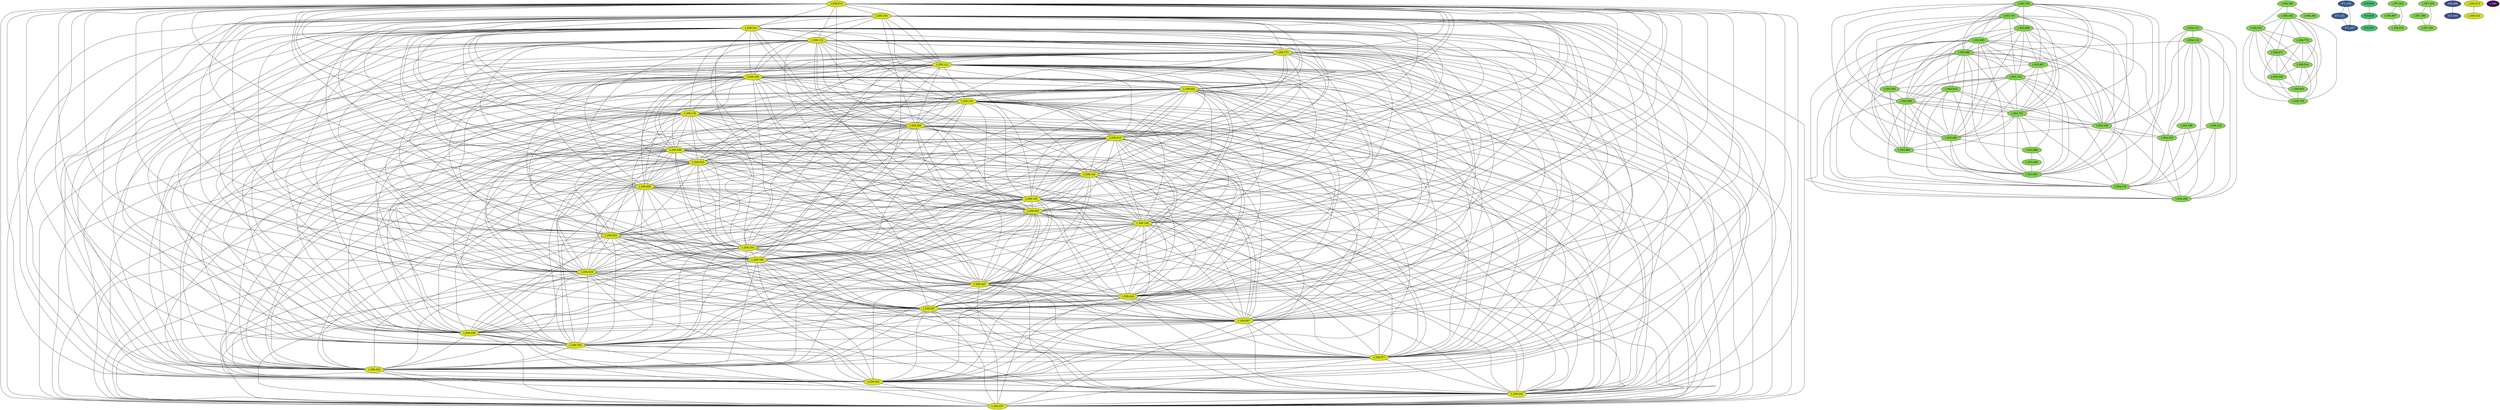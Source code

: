 graph edge_6104 {
	overlap="prism50";
	outputorder="edgesfirst";
	node [style="filled"];
	"1,209,610" [fillcolor="#d8e219", fontcolor="#000000"];
	"1,209,104" [fillcolor="#d8e219", fontcolor="#000000"];
	"1,209,241" [fillcolor="#d8e219", fontcolor="#000000"];
	"1,209,115" [fillcolor="#d8e219", fontcolor="#000000"];
	"1,209,757" [fillcolor="#d8e219", fontcolor="#000000"];
	"1,209,121" [fillcolor="#d8e219", fontcolor="#000000"];
	"1,209,126" [fillcolor="#d8e219", fontcolor="#000000"];
	"1,209,001" [fillcolor="#d8e219", fontcolor="#000000"];
	"1,209,133" [fillcolor="#d8e219", fontcolor="#000000"];
	"1,209,136" [fillcolor="#d8e219", fontcolor="#000000"];
	"1,209,265" [fillcolor="#d8e219", fontcolor="#000000"];
	"1,209,010" [fillcolor="#d8e219", fontcolor="#000000"];
	"1,209,266" [fillcolor="#d8e219", fontcolor="#000000"];
	"1,209,523" [fillcolor="#d8e219", fontcolor="#000000"];
	"1,209,142" [fillcolor="#d8e219", fontcolor="#000000"];
	"1,209,400" [fillcolor="#d8e219", fontcolor="#000000"];
	"1,209,145" [fillcolor="#d8e219", fontcolor="#000000"];
	"1,209,403" [fillcolor="#d8e219", fontcolor="#000000"];
	"1,209,148" [fillcolor="#d8e219", fontcolor="#000000"];
	"1,209,022" [fillcolor="#d8e219", fontcolor="#000000"];
	"1,209,154" [fillcolor="#d8e219", fontcolor="#000000"];
	"1,209,796" [fillcolor="#d8e219", fontcolor="#000000"];
	"1,209,418" [fillcolor="#d8e219", fontcolor="#000000"];
	"1,209,421" [fillcolor="#d8e219", fontcolor="#000000"];
	"1,209,424" [fillcolor="#d8e219", fontcolor="#000000"];
	"1,209,297" [fillcolor="#d8e219", fontcolor="#000000"];
	"1,209,697" [fillcolor="#d8e219", fontcolor="#000000"];
	"1,209,058" [fillcolor="#d8e219", fontcolor="#000000"];
	"1,209,700" [fillcolor="#d8e219", fontcolor="#000000"];
	"1,209,577" [fillcolor="#d8e219", fontcolor="#000000"];
	"1,209,322" [fillcolor="#d8e219", fontcolor="#000000"];
	"1,209,325" [fillcolor="#d8e219", fontcolor="#000000"];
	"1,209,205" [fillcolor="#d8e219", fontcolor="#000000"];
	"1,209,337" [fillcolor="#d8e219", fontcolor="#000000"];
	"1,209,610" -- "1,209,001";
	"1,209,610" -- "1,209,010";
	"1,209,610" -- "1,209,022";
	"1,209,610" -- "1,209,058";
	"1,209,610" -- "1,209,104";
	"1,209,610" -- "1,209,115";
	"1,209,610" -- "1,209,121";
	"1,209,610" -- "1,209,126";
	"1,209,610" -- "1,209,133";
	"1,209,610" -- "1,209,136";
	"1,209,610" -- "1,209,142";
	"1,209,610" -- "1,209,145";
	"1,209,610" -- "1,209,148";
	"1,209,610" -- "1,209,154";
	"1,209,610" -- "1,209,205";
	"1,209,610" -- "1,209,241";
	"1,209,610" -- "1,209,265";
	"1,209,610" -- "1,209,266";
	"1,209,610" -- "1,209,297";
	"1,209,610" -- "1,209,322";
	"1,209,610" -- "1,209,325";
	"1,209,610" -- "1,209,337";
	"1,209,610" -- "1,209,400";
	"1,209,610" -- "1,209,403";
	"1,209,610" -- "1,209,418";
	"1,209,610" -- "1,209,421";
	"1,209,610" -- "1,209,424";
	"1,209,610" -- "1,209,523";
	"1,209,610" -- "1,209,577";
	"1,209,610" -- "1,209,697";
	"1,209,610" -- "1,209,700";
	"1,209,610" -- "1,209,757";
	"1,209,610" -- "1,209,796";
	"1,209,104" -- "1,209,001";
	"1,209,104" -- "1,209,010";
	"1,209,104" -- "1,209,022";
	"1,209,104" -- "1,209,058";
	"1,209,104" -- "1,209,115";
	"1,209,104" -- "1,209,121";
	"1,209,104" -- "1,209,126";
	"1,209,104" -- "1,209,133";
	"1,209,104" -- "1,209,136";
	"1,209,104" -- "1,209,142";
	"1,209,104" -- "1,209,145";
	"1,209,104" -- "1,209,148";
	"1,209,104" -- "1,209,154";
	"1,209,104" -- "1,209,205";
	"1,209,104" -- "1,209,241";
	"1,209,104" -- "1,209,265";
	"1,209,104" -- "1,209,266";
	"1,209,104" -- "1,209,297";
	"1,209,104" -- "1,209,322";
	"1,209,104" -- "1,209,325";
	"1,209,104" -- "1,209,337";
	"1,209,104" -- "1,209,400";
	"1,209,104" -- "1,209,403";
	"1,209,104" -- "1,209,418";
	"1,209,104" -- "1,209,421";
	"1,209,104" -- "1,209,424";
	"1,209,104" -- "1,209,523";
	"1,209,104" -- "1,209,577";
	"1,209,104" -- "1,209,697";
	"1,209,104" -- "1,209,700";
	"1,209,104" -- "1,209,757";
	"1,209,104" -- "1,209,796";
	"1,209,241" -- "1,209,001";
	"1,209,241" -- "1,209,010";
	"1,209,241" -- "1,209,022";
	"1,209,241" -- "1,209,058";
	"1,209,241" -- "1,209,115";
	"1,209,241" -- "1,209,121";
	"1,209,241" -- "1,209,126";
	"1,209,241" -- "1,209,133";
	"1,209,241" -- "1,209,136";
	"1,209,241" -- "1,209,142";
	"1,209,241" -- "1,209,145";
	"1,209,241" -- "1,209,148";
	"1,209,241" -- "1,209,154";
	"1,209,241" -- "1,209,205";
	"1,209,241" -- "1,209,265";
	"1,209,241" -- "1,209,266";
	"1,209,241" -- "1,209,297";
	"1,209,241" -- "1,209,322";
	"1,209,241" -- "1,209,325";
	"1,209,241" -- "1,209,337";
	"1,209,241" -- "1,209,400";
	"1,209,241" -- "1,209,403";
	"1,209,241" -- "1,209,418";
	"1,209,241" -- "1,209,421";
	"1,209,241" -- "1,209,424";
	"1,209,241" -- "1,209,523";
	"1,209,241" -- "1,209,577";
	"1,209,241" -- "1,209,697";
	"1,209,241" -- "1,209,700";
	"1,209,241" -- "1,209,757";
	"1,209,241" -- "1,209,796";
	"1,209,115" -- "1,209,001";
	"1,209,115" -- "1,209,010";
	"1,209,115" -- "1,209,022";
	"1,209,115" -- "1,209,058";
	"1,209,115" -- "1,209,121";
	"1,209,115" -- "1,209,126";
	"1,209,115" -- "1,209,133";
	"1,209,115" -- "1,209,136";
	"1,209,115" -- "1,209,142";
	"1,209,115" -- "1,209,145";
	"1,209,115" -- "1,209,148";
	"1,209,115" -- "1,209,154";
	"1,209,115" -- "1,209,205";
	"1,209,115" -- "1,209,265";
	"1,209,115" -- "1,209,266";
	"1,209,115" -- "1,209,297";
	"1,209,115" -- "1,209,322";
	"1,209,115" -- "1,209,325";
	"1,209,115" -- "1,209,337";
	"1,209,115" -- "1,209,400";
	"1,209,115" -- "1,209,403";
	"1,209,115" -- "1,209,418";
	"1,209,115" -- "1,209,421";
	"1,209,115" -- "1,209,424";
	"1,209,115" -- "1,209,523";
	"1,209,115" -- "1,209,577";
	"1,209,115" -- "1,209,697";
	"1,209,115" -- "1,209,700";
	"1,209,115" -- "1,209,757";
	"1,209,115" -- "1,209,796";
	"1,209,757" -- "1,209,001";
	"1,209,757" -- "1,209,010";
	"1,209,757" -- "1,209,022";
	"1,209,757" -- "1,209,058";
	"1,209,757" -- "1,209,121";
	"1,209,757" -- "1,209,126";
	"1,209,757" -- "1,209,133";
	"1,209,757" -- "1,209,136";
	"1,209,757" -- "1,209,142";
	"1,209,757" -- "1,209,145";
	"1,209,757" -- "1,209,148";
	"1,209,757" -- "1,209,154";
	"1,209,757" -- "1,209,205";
	"1,209,757" -- "1,209,265";
	"1,209,757" -- "1,209,266";
	"1,209,757" -- "1,209,297";
	"1,209,757" -- "1,209,322";
	"1,209,757" -- "1,209,325";
	"1,209,757" -- "1,209,337";
	"1,209,757" -- "1,209,400";
	"1,209,757" -- "1,209,403";
	"1,209,757" -- "1,209,418";
	"1,209,757" -- "1,209,421";
	"1,209,757" -- "1,209,424";
	"1,209,757" -- "1,209,523";
	"1,209,757" -- "1,209,577";
	"1,209,757" -- "1,209,697";
	"1,209,757" -- "1,209,700";
	"1,209,757" -- "1,209,796";
	"1,209,121" -- "1,209,001";
	"1,209,121" -- "1,209,010";
	"1,209,121" -- "1,209,022";
	"1,209,121" -- "1,209,058";
	"1,209,121" -- "1,209,126";
	"1,209,121" -- "1,209,133";
	"1,209,121" -- "1,209,136";
	"1,209,121" -- "1,209,142";
	"1,209,121" -- "1,209,145";
	"1,209,121" -- "1,209,148";
	"1,209,121" -- "1,209,154";
	"1,209,121" -- "1,209,205";
	"1,209,121" -- "1,209,265";
	"1,209,121" -- "1,209,266";
	"1,209,121" -- "1,209,297";
	"1,209,121" -- "1,209,322";
	"1,209,121" -- "1,209,325";
	"1,209,121" -- "1,209,337";
	"1,209,121" -- "1,209,400";
	"1,209,121" -- "1,209,403";
	"1,209,121" -- "1,209,418";
	"1,209,121" -- "1,209,421";
	"1,209,121" -- "1,209,424";
	"1,209,121" -- "1,209,523";
	"1,209,121" -- "1,209,577";
	"1,209,121" -- "1,209,697";
	"1,209,121" -- "1,209,700";
	"1,209,121" -- "1,209,796";
	"1,209,126" -- "1,209,001";
	"1,209,126" -- "1,209,010";
	"1,209,126" -- "1,209,022";
	"1,209,126" -- "1,209,058";
	"1,209,126" -- "1,209,133";
	"1,209,126" -- "1,209,136";
	"1,209,126" -- "1,209,142";
	"1,209,126" -- "1,209,145";
	"1,209,126" -- "1,209,148";
	"1,209,126" -- "1,209,154";
	"1,209,126" -- "1,209,205";
	"1,209,126" -- "1,209,265";
	"1,209,126" -- "1,209,266";
	"1,209,126" -- "1,209,297";
	"1,209,126" -- "1,209,322";
	"1,209,126" -- "1,209,325";
	"1,209,126" -- "1,209,337";
	"1,209,126" -- "1,209,400";
	"1,209,126" -- "1,209,403";
	"1,209,126" -- "1,209,418";
	"1,209,126" -- "1,209,421";
	"1,209,126" -- "1,209,424";
	"1,209,126" -- "1,209,523";
	"1,209,126" -- "1,209,577";
	"1,209,126" -- "1,209,697";
	"1,209,126" -- "1,209,700";
	"1,209,126" -- "1,209,796";
	"1,209,001" -- "1,209,010";
	"1,209,001" -- "1,209,022";
	"1,209,001" -- "1,209,058";
	"1,209,001" -- "1,209,133";
	"1,209,001" -- "1,209,136";
	"1,209,001" -- "1,209,142";
	"1,209,001" -- "1,209,145";
	"1,209,001" -- "1,209,148";
	"1,209,001" -- "1,209,154";
	"1,209,001" -- "1,209,205";
	"1,209,001" -- "1,209,265";
	"1,209,001" -- "1,209,266";
	"1,209,001" -- "1,209,297";
	"1,209,001" -- "1,209,322";
	"1,209,001" -- "1,209,325";
	"1,209,001" -- "1,209,337";
	"1,209,001" -- "1,209,400";
	"1,209,001" -- "1,209,403";
	"1,209,001" -- "1,209,418";
	"1,209,001" -- "1,209,421";
	"1,209,001" -- "1,209,424";
	"1,209,001" -- "1,209,523";
	"1,209,001" -- "1,209,577";
	"1,209,001" -- "1,209,697";
	"1,209,001" -- "1,209,700";
	"1,209,001" -- "1,209,796";
	"1,209,133" -- "1,209,010";
	"1,209,133" -- "1,209,022";
	"1,209,133" -- "1,209,058";
	"1,209,133" -- "1,209,136";
	"1,209,133" -- "1,209,142";
	"1,209,133" -- "1,209,145";
	"1,209,133" -- "1,209,148";
	"1,209,133" -- "1,209,154";
	"1,209,133" -- "1,209,205";
	"1,209,133" -- "1,209,265";
	"1,209,133" -- "1,209,266";
	"1,209,133" -- "1,209,297";
	"1,209,133" -- "1,209,322";
	"1,209,133" -- "1,209,325";
	"1,209,133" -- "1,209,337";
	"1,209,133" -- "1,209,400";
	"1,209,133" -- "1,209,403";
	"1,209,133" -- "1,209,418";
	"1,209,133" -- "1,209,421";
	"1,209,133" -- "1,209,424";
	"1,209,133" -- "1,209,523";
	"1,209,133" -- "1,209,577";
	"1,209,133" -- "1,209,697";
	"1,209,133" -- "1,209,700";
	"1,209,133" -- "1,209,796";
	"1,209,136" -- "1,209,010";
	"1,209,136" -- "1,209,022";
	"1,209,136" -- "1,209,058";
	"1,209,136" -- "1,209,142";
	"1,209,136" -- "1,209,145";
	"1,209,136" -- "1,209,148";
	"1,209,136" -- "1,209,154";
	"1,209,136" -- "1,209,205";
	"1,209,136" -- "1,209,265";
	"1,209,136" -- "1,209,266";
	"1,209,136" -- "1,209,297";
	"1,209,136" -- "1,209,322";
	"1,209,136" -- "1,209,325";
	"1,209,136" -- "1,209,337";
	"1,209,136" -- "1,209,400";
	"1,209,136" -- "1,209,403";
	"1,209,136" -- "1,209,418";
	"1,209,136" -- "1,209,421";
	"1,209,136" -- "1,209,424";
	"1,209,136" -- "1,209,523";
	"1,209,136" -- "1,209,577";
	"1,209,136" -- "1,209,697";
	"1,209,136" -- "1,209,700";
	"1,209,136" -- "1,209,796";
	"1,209,265" -- "1,209,010";
	"1,209,265" -- "1,209,022";
	"1,209,265" -- "1,209,058";
	"1,209,265" -- "1,209,142";
	"1,209,265" -- "1,209,145";
	"1,209,265" -- "1,209,148";
	"1,209,265" -- "1,209,154";
	"1,209,265" -- "1,209,205";
	"1,209,265" -- "1,209,266";
	"1,209,265" -- "1,209,297";
	"1,209,265" -- "1,209,322";
	"1,209,265" -- "1,209,325";
	"1,209,265" -- "1,209,337";
	"1,209,265" -- "1,209,400";
	"1,209,265" -- "1,209,403";
	"1,209,265" -- "1,209,418";
	"1,209,265" -- "1,209,421";
	"1,209,265" -- "1,209,424";
	"1,209,265" -- "1,209,523";
	"1,209,265" -- "1,209,577";
	"1,209,265" -- "1,209,697";
	"1,209,265" -- "1,209,700";
	"1,209,265" -- "1,209,796";
	"1,209,010" -- "1,209,022";
	"1,209,010" -- "1,209,058";
	"1,209,010" -- "1,209,142";
	"1,209,010" -- "1,209,145";
	"1,209,010" -- "1,209,148";
	"1,209,010" -- "1,209,154";
	"1,209,010" -- "1,209,205";
	"1,209,010" -- "1,209,266";
	"1,209,010" -- "1,209,297";
	"1,209,010" -- "1,209,322";
	"1,209,010" -- "1,209,325";
	"1,209,010" -- "1,209,337";
	"1,209,010" -- "1,209,400";
	"1,209,010" -- "1,209,403";
	"1,209,010" -- "1,209,418";
	"1,209,010" -- "1,209,421";
	"1,209,010" -- "1,209,424";
	"1,209,010" -- "1,209,523";
	"1,209,010" -- "1,209,577";
	"1,209,010" -- "1,209,697";
	"1,209,010" -- "1,209,700";
	"1,209,010" -- "1,209,796";
	"1,209,266" -- "1,209,022";
	"1,209,266" -- "1,209,058";
	"1,209,266" -- "1,209,142";
	"1,209,266" -- "1,209,145";
	"1,209,266" -- "1,209,148";
	"1,209,266" -- "1,209,154";
	"1,209,266" -- "1,209,205";
	"1,209,266" -- "1,209,297";
	"1,209,266" -- "1,209,322";
	"1,209,266" -- "1,209,325";
	"1,209,266" -- "1,209,337";
	"1,209,266" -- "1,209,400";
	"1,209,266" -- "1,209,403";
	"1,209,266" -- "1,209,418";
	"1,209,266" -- "1,209,421";
	"1,209,266" -- "1,209,424";
	"1,209,266" -- "1,209,523";
	"1,209,266" -- "1,209,577";
	"1,209,266" -- "1,209,697";
	"1,209,266" -- "1,209,700";
	"1,209,266" -- "1,209,796";
	"1,209,523" -- "1,209,022";
	"1,209,523" -- "1,209,058";
	"1,209,523" -- "1,209,142";
	"1,209,523" -- "1,209,145";
	"1,209,523" -- "1,209,148";
	"1,209,523" -- "1,209,154";
	"1,209,523" -- "1,209,205";
	"1,209,523" -- "1,209,297";
	"1,209,523" -- "1,209,322";
	"1,209,523" -- "1,209,325";
	"1,209,523" -- "1,209,337";
	"1,209,523" -- "1,209,400";
	"1,209,523" -- "1,209,403";
	"1,209,523" -- "1,209,418";
	"1,209,523" -- "1,209,421";
	"1,209,523" -- "1,209,424";
	"1,209,523" -- "1,209,577";
	"1,209,523" -- "1,209,697";
	"1,209,523" -- "1,209,700";
	"1,209,523" -- "1,209,796";
	"1,209,142" -- "1,209,022";
	"1,209,142" -- "1,209,058";
	"1,209,142" -- "1,209,145";
	"1,209,142" -- "1,209,148";
	"1,209,142" -- "1,209,154";
	"1,209,142" -- "1,209,205";
	"1,209,142" -- "1,209,297";
	"1,209,142" -- "1,209,322";
	"1,209,142" -- "1,209,325";
	"1,209,142" -- "1,209,337";
	"1,209,142" -- "1,209,400";
	"1,209,142" -- "1,209,403";
	"1,209,142" -- "1,209,418";
	"1,209,142" -- "1,209,421";
	"1,209,142" -- "1,209,424";
	"1,209,142" -- "1,209,577";
	"1,209,142" -- "1,209,697";
	"1,209,142" -- "1,209,700";
	"1,209,142" -- "1,209,796";
	"1,209,400" -- "1,209,022";
	"1,209,400" -- "1,209,058";
	"1,209,400" -- "1,209,145";
	"1,209,400" -- "1,209,148";
	"1,209,400" -- "1,209,154";
	"1,209,400" -- "1,209,205";
	"1,209,400" -- "1,209,297";
	"1,209,400" -- "1,209,322";
	"1,209,400" -- "1,209,325";
	"1,209,400" -- "1,209,337";
	"1,209,400" -- "1,209,403";
	"1,209,400" -- "1,209,418";
	"1,209,400" -- "1,209,421";
	"1,209,400" -- "1,209,424";
	"1,209,400" -- "1,209,577";
	"1,209,400" -- "1,209,697";
	"1,209,400" -- "1,209,700";
	"1,209,400" -- "1,209,796";
	"1,209,145" -- "1,209,022";
	"1,209,145" -- "1,209,058";
	"1,209,145" -- "1,209,148";
	"1,209,145" -- "1,209,154";
	"1,209,145" -- "1,209,205";
	"1,209,145" -- "1,209,297";
	"1,209,145" -- "1,209,322";
	"1,209,145" -- "1,209,325";
	"1,209,145" -- "1,209,337";
	"1,209,145" -- "1,209,403";
	"1,209,145" -- "1,209,418";
	"1,209,145" -- "1,209,421";
	"1,209,145" -- "1,209,424";
	"1,209,145" -- "1,209,577";
	"1,209,145" -- "1,209,697";
	"1,209,145" -- "1,209,700";
	"1,209,145" -- "1,209,796";
	"1,209,403" -- "1,209,022";
	"1,209,403" -- "1,209,058";
	"1,209,403" -- "1,209,148";
	"1,209,403" -- "1,209,154";
	"1,209,403" -- "1,209,205";
	"1,209,403" -- "1,209,297";
	"1,209,403" -- "1,209,322";
	"1,209,403" -- "1,209,325";
	"1,209,403" -- "1,209,337";
	"1,209,403" -- "1,209,418";
	"1,209,403" -- "1,209,421";
	"1,209,403" -- "1,209,424";
	"1,209,403" -- "1,209,577";
	"1,209,403" -- "1,209,697";
	"1,209,403" -- "1,209,700";
	"1,209,403" -- "1,209,796";
	"1,209,148" -- "1,209,022";
	"1,209,148" -- "1,209,058";
	"1,209,148" -- "1,209,154";
	"1,209,148" -- "1,209,205";
	"1,209,148" -- "1,209,297";
	"1,209,148" -- "1,209,322";
	"1,209,148" -- "1,209,325";
	"1,209,148" -- "1,209,337";
	"1,209,148" -- "1,209,418";
	"1,209,148" -- "1,209,421";
	"1,209,148" -- "1,209,424";
	"1,209,148" -- "1,209,577";
	"1,209,148" -- "1,209,697";
	"1,209,148" -- "1,209,700";
	"1,209,148" -- "1,209,796";
	"1,209,022" -- "1,209,058";
	"1,209,022" -- "1,209,154";
	"1,209,022" -- "1,209,205";
	"1,209,022" -- "1,209,297";
	"1,209,022" -- "1,209,322";
	"1,209,022" -- "1,209,325";
	"1,209,022" -- "1,209,337";
	"1,209,022" -- "1,209,418";
	"1,209,022" -- "1,209,421";
	"1,209,022" -- "1,209,424";
	"1,209,022" -- "1,209,577";
	"1,209,022" -- "1,209,697";
	"1,209,022" -- "1,209,700";
	"1,209,022" -- "1,209,796";
	"1,209,154" -- "1,209,058";
	"1,209,154" -- "1,209,205";
	"1,209,154" -- "1,209,297";
	"1,209,154" -- "1,209,322";
	"1,209,154" -- "1,209,325";
	"1,209,154" -- "1,209,337";
	"1,209,154" -- "1,209,418";
	"1,209,154" -- "1,209,421";
	"1,209,154" -- "1,209,424";
	"1,209,154" -- "1,209,577";
	"1,209,154" -- "1,209,697";
	"1,209,154" -- "1,209,700";
	"1,209,154" -- "1,209,796";
	"1,209,796" -- "1,209,058";
	"1,209,796" -- "1,209,205";
	"1,209,796" -- "1,209,297";
	"1,209,796" -- "1,209,322";
	"1,209,796" -- "1,209,325";
	"1,209,796" -- "1,209,337";
	"1,209,796" -- "1,209,418";
	"1,209,796" -- "1,209,421";
	"1,209,796" -- "1,209,424";
	"1,209,796" -- "1,209,577";
	"1,209,796" -- "1,209,697";
	"1,209,796" -- "1,209,700";
	"1,209,418" -- "1,209,058";
	"1,209,418" -- "1,209,205";
	"1,209,418" -- "1,209,297";
	"1,209,418" -- "1,209,322";
	"1,209,418" -- "1,209,325";
	"1,209,418" -- "1,209,337";
	"1,209,418" -- "1,209,421";
	"1,209,418" -- "1,209,424";
	"1,209,418" -- "1,209,577";
	"1,209,418" -- "1,209,697";
	"1,209,418" -- "1,209,700";
	"1,209,421" -- "1,209,058";
	"1,209,421" -- "1,209,205";
	"1,209,421" -- "1,209,297";
	"1,209,421" -- "1,209,322";
	"1,209,421" -- "1,209,325";
	"1,209,421" -- "1,209,337";
	"1,209,421" -- "1,209,424";
	"1,209,421" -- "1,209,577";
	"1,209,421" -- "1,209,697";
	"1,209,421" -- "1,209,700";
	"1,209,424" -- "1,209,058";
	"1,209,424" -- "1,209,205";
	"1,209,424" -- "1,209,297";
	"1,209,424" -- "1,209,322";
	"1,209,424" -- "1,209,325";
	"1,209,424" -- "1,209,337";
	"1,209,424" -- "1,209,577";
	"1,209,424" -- "1,209,697";
	"1,209,424" -- "1,209,700";
	"1,209,297" -- "1,209,058";
	"1,209,297" -- "1,209,205";
	"1,209,297" -- "1,209,322";
	"1,209,297" -- "1,209,325";
	"1,209,297" -- "1,209,337";
	"1,209,297" -- "1,209,577";
	"1,209,297" -- "1,209,697";
	"1,209,297" -- "1,209,700";
	"1,209,697" -- "1,209,058";
	"1,209,697" -- "1,209,205";
	"1,209,697" -- "1,209,322";
	"1,209,697" -- "1,209,325";
	"1,209,697" -- "1,209,337";
	"1,209,697" -- "1,209,577";
	"1,209,697" -- "1,209,700";
	"1,209,058" -- "1,209,205";
	"1,209,058" -- "1,209,322";
	"1,209,058" -- "1,209,325";
	"1,209,058" -- "1,209,337";
	"1,209,058" -- "1,209,577";
	"1,209,058" -- "1,209,700";
	"1,209,700" -- "1,209,205";
	"1,209,700" -- "1,209,322";
	"1,209,700" -- "1,209,325";
	"1,209,700" -- "1,209,337";
	"1,209,700" -- "1,209,577";
	"1,209,577" -- "1,209,205";
	"1,209,577" -- "1,209,322";
	"1,209,577" -- "1,209,325";
	"1,209,577" -- "1,209,337";
	"1,209,322" -- "1,209,205";
	"1,209,322" -- "1,209,325";
	"1,209,322" -- "1,209,337";
	"1,209,325" -- "1,209,205";
	"1,209,325" -- "1,209,337";
	"1,209,205" -- "1,209,337";
	"1,053,703" [fillcolor="#84d44b", fontcolor="#000000"];
	"1,053,707" [fillcolor="#84d44b", fontcolor="#000000"];
	"1,053,968" [fillcolor="#84d44b", fontcolor="#000000"];
	"1,054,115" [fillcolor="#84d44b", fontcolor="#000000"];
	"1,054,118" [fillcolor="#84d44b", fontcolor="#000000"];
	"1,053,865" [fillcolor="#84d44b", fontcolor="#000000"];
	"1,053,995" [fillcolor="#84d44b", fontcolor="#000000"];
	"1,053,867" [fillcolor="#84d44b", fontcolor="#000000"];
	"1,053,743" [fillcolor="#84d44b", fontcolor="#000000"];
	"1,054,132" [fillcolor="#84d44b", fontcolor="#000000"];
	"1,054,010" [fillcolor="#84d44b", fontcolor="#000000"];
	"1,053,503" [fillcolor="#84d44b", fontcolor="#000000"];
	"1,053,895" [fillcolor="#84d44b", fontcolor="#000000"];
	"1,053,791" [fillcolor="#84d44b", fontcolor="#000000"];
	"1,054,184" [fillcolor="#84d44b", fontcolor="#000000"];
	"1,053,683" [fillcolor="#84d44b", fontcolor="#000000"];
	"1,053,686" [fillcolor="#84d44b", fontcolor="#000000"];
	"1,054,199" [fillcolor="#84d44b", fontcolor="#000000"];
	"1,053,688" [fillcolor="#84d44b", fontcolor="#000000"];
	"1,053,689" [fillcolor="#84d44b", fontcolor="#000000"];
	"1,054,202" [fillcolor="#84d44b", fontcolor="#000000"];
	"1,053,691" [fillcolor="#84d44b", fontcolor="#000000"];
	"1,054,076" [fillcolor="#84d44b", fontcolor="#000000"];
	"1,054,206" [fillcolor="#84d44b", fontcolor="#000000"];
	"1,053,703" -- "1,053,683";
	"1,053,703" -- "1,053,691";
	"1,053,703" -- "1,053,707";
	"1,053,703" -- "1,053,743";
	"1,053,703" -- "1,053,791";
	"1,053,703" -- "1,053,865";
	"1,053,703" -- "1,053,867";
	"1,053,703" -- "1,053,895";
	"1,053,703" -- "1,053,968";
	"1,053,703" -- "1,053,995";
	"1,053,703" -- "1,054,184";
	"1,053,707" -- "1,053,503";
	"1,053,707" -- "1,053,683";
	"1,053,707" -- "1,053,686";
	"1,053,707" -- "1,053,691";
	"1,053,707" -- "1,053,743";
	"1,053,707" -- "1,053,791";
	"1,053,707" -- "1,053,865";
	"1,053,707" -- "1,053,867";
	"1,053,707" -- "1,053,895";
	"1,053,707" -- "1,053,968";
	"1,053,707" -- "1,053,995";
	"1,053,707" -- "1,054,184";
	"1,053,968" -- "1,053,683";
	"1,053,968" -- "1,053,691";
	"1,053,968" -- "1,053,743";
	"1,053,968" -- "1,053,791";
	"1,053,968" -- "1,053,865";
	"1,053,968" -- "1,053,867";
	"1,053,968" -- "1,053,895";
	"1,053,968" -- "1,053,995";
	"1,053,968" -- "1,054,184";
	"1,054,115" -- "1,054,076";
	"1,054,115" -- "1,054,118";
	"1,054,115" -- "1,054,132";
	"1,054,115" -- "1,054,202";
	"1,054,115" -- "1,054,206";
	"1,054,118" -- "1,053,995";
	"1,054,118" -- "1,054,076";
	"1,054,118" -- "1,054,132";
	"1,054,118" -- "1,054,184";
	"1,054,118" -- "1,054,199";
	"1,054,118" -- "1,054,202";
	"1,054,118" -- "1,054,206";
	"1,053,865" -- "1,053,503";
	"1,053,865" -- "1,053,683";
	"1,053,865" -- "1,053,686";
	"1,053,865" -- "1,053,691";
	"1,053,865" -- "1,053,743";
	"1,053,865" -- "1,053,791";
	"1,053,865" -- "1,053,867";
	"1,053,865" -- "1,053,895";
	"1,053,865" -- "1,053,995";
	"1,053,865" -- "1,054,010";
	"1,053,865" -- "1,054,076";
	"1,053,865" -- "1,054,184";
	"1,053,865" -- "1,054,202";
	"1,053,865" -- "1,054,206";
	"1,053,995" -- "1,053,503";
	"1,053,995" -- "1,053,683";
	"1,053,995" -- "1,053,686";
	"1,053,995" -- "1,053,691";
	"1,053,995" -- "1,053,743";
	"1,053,995" -- "1,053,791";
	"1,053,995" -- "1,053,867";
	"1,053,995" -- "1,053,895";
	"1,053,995" -- "1,054,010";
	"1,053,995" -- "1,054,076";
	"1,053,995" -- "1,054,184";
	"1,053,995" -- "1,054,202";
	"1,053,995" -- "1,054,206";
	"1,053,867" -- "1,053,683";
	"1,053,867" -- "1,053,691";
	"1,053,867" -- "1,053,743";
	"1,053,867" -- "1,053,791";
	"1,053,867" -- "1,053,895";
	"1,053,867" -- "1,054,184";
	"1,053,743" -- "1,053,503";
	"1,053,743" -- "1,053,683";
	"1,053,743" -- "1,053,686";
	"1,053,743" -- "1,053,688";
	"1,053,743" -- "1,053,691";
	"1,053,743" -- "1,053,791";
	"1,053,743" -- "1,053,895";
	"1,053,743" -- "1,054,010";
	"1,053,743" -- "1,054,076";
	"1,053,743" -- "1,054,184";
	"1,054,132" -- "1,054,076";
	"1,054,132" -- "1,054,202";
	"1,054,132" -- "1,054,206";
	"1,054,010" -- "1,053,683";
	"1,054,010" -- "1,053,686";
	"1,054,010" -- "1,053,691";
	"1,054,010" -- "1,053,791";
	"1,054,010" -- "1,053,895";
	"1,054,010" -- "1,054,076";
	"1,054,010" -- "1,054,184";
	"1,053,503" -- "1,053,683";
	"1,053,503" -- "1,053,686";
	"1,053,503" -- "1,053,691";
	"1,053,503" -- "1,053,791";
	"1,053,503" -- "1,053,895";
	"1,053,895" -- "1,053,683";
	"1,053,895" -- "1,053,686";
	"1,053,895" -- "1,053,691";
	"1,053,895" -- "1,053,791";
	"1,053,895" -- "1,054,076";
	"1,053,895" -- "1,054,184";
	"1,053,895" -- "1,054,202";
	"1,053,895" -- "1,054,206";
	"1,053,791" -- "1,053,683";
	"1,053,791" -- "1,053,686";
	"1,053,791" -- "1,053,688";
	"1,053,791" -- "1,053,691";
	"1,053,791" -- "1,054,076";
	"1,053,791" -- "1,054,184";
	"1,054,184" -- "1,053,683";
	"1,054,184" -- "1,053,691";
	"1,054,184" -- "1,054,076";
	"1,054,184" -- "1,054,202";
	"1,054,184" -- "1,054,206";
	"1,053,683" -- "1,053,686";
	"1,053,683" -- "1,053,688";
	"1,053,683" -- "1,053,691";
	"1,053,683" -- "1,054,076";
	"1,053,686" -- "1,053,691";
	"1,054,199" -- "1,054,076";
	"1,054,199" -- "1,054,202";
	"1,054,199" -- "1,054,206";
	"1,053,688" -- "1,053,689";
	"1,053,688" -- "1,053,691";
	"1,053,689" -- "1,053,691";
	"1,054,202" -- "1,054,076";
	"1,054,202" -- "1,054,206";
	"1,053,691" -- "1,054,076";
	"1,054,076" -- "1,054,206";
	"1,056,390" [fillcolor="#84d44b", fontcolor="#000000"];
	"1,056,582" [fillcolor="#84d44b", fontcolor="#000000"];
	"1,056,552" [fillcolor="#84d44b", fontcolor="#000000"];
	"1,056,775" [fillcolor="#84d44b", fontcolor="#000000"];
	"1,056,394" [fillcolor="#84d44b", fontcolor="#000000"];
	"1,056,871" [fillcolor="#84d44b", fontcolor="#000000"];
	"1,056,554" [fillcolor="#84d44b", fontcolor="#000000"];
	"1,056,556" [fillcolor="#84d44b", fontcolor="#000000"];
	"1,056,655" [fillcolor="#84d44b", fontcolor="#000000"];
	"1,056,703" [fillcolor="#84d44b", fontcolor="#000000"];
	"1,056,390" -- "1,056,394";
	"1,056,390" -- "1,056,552";
	"1,056,390" -- "1,056,582";
	"1,056,582" -- "1,056,552";
	"1,056,582" -- "1,056,554";
	"1,056,582" -- "1,056,556";
	"1,056,582" -- "1,056,655";
	"1,056,582" -- "1,056,703";
	"1,056,582" -- "1,056,775";
	"1,056,582" -- "1,056,871";
	"1,056,552" -- "1,056,554";
	"1,056,552" -- "1,056,556";
	"1,056,552" -- "1,056,655";
	"1,056,552" -- "1,056,703";
	"1,056,552" -- "1,056,775";
	"1,056,552" -- "1,056,871";
	"1,056,775" -- "1,056,554";
	"1,056,775" -- "1,056,556";
	"1,056,775" -- "1,056,655";
	"1,056,775" -- "1,056,703";
	"1,056,775" -- "1,056,871";
	"1,056,871" -- "1,056,554";
	"1,056,871" -- "1,056,556";
	"1,056,871" -- "1,056,655";
	"1,056,871" -- "1,056,703";
	"1,056,554" -- "1,056,556";
	"1,056,554" -- "1,056,655";
	"1,056,554" -- "1,056,703";
	"1,056,556" -- "1,056,655";
	"1,056,556" -- "1,056,703";
	"1,056,655" -- "1,056,703";
	"371,154" [fillcolor="#375b8d", fontcolor="#ffffff"];
	"371,231" [fillcolor="#375b8d", fontcolor="#ffffff"];
	"371,207" [fillcolor="#375b8d", fontcolor="#ffffff"];
	"371,154" -- "371,207";
	"371,154" -- "371,231";
	"371,231" -- "371,207";
	"919,834" [fillcolor="#44bf70", fontcolor="#000000"];
	"919,836" [fillcolor="#44bf70", fontcolor="#000000"];
	"919,837" [fillcolor="#44bf70", fontcolor="#000000"];
	"919,834" -- "919,836";
	"919,836" -- "919,837";
	"1,057,005" [fillcolor="#84d44b", fontcolor="#000000"];
	"1,056,997" [fillcolor="#84d44b", fontcolor="#000000"];
	"1,056,919" [fillcolor="#84d44b", fontcolor="#000000"];
	"1,057,005" -- "1,056,919";
	"1,057,005" -- "1,056,997";
	"1,056,997" -- "1,056,919";
	"1,057,404" [fillcolor="#84d44b", fontcolor="#000000"];
	"1,057,396" [fillcolor="#84d44b", fontcolor="#000000"];
	"1,057,391" [fillcolor="#84d44b", fontcolor="#000000"];
	"1,057,404" -- "1,057,391";
	"1,057,404" -- "1,057,396";
	"1,057,396" -- "1,057,391";
	"295,848" [fillcolor="#3e4c8a", fontcolor="#ffffff"];
	"310,565" [fillcolor="#3d4e8a", fontcolor="#ffffff"];
	"295,848" -- "310,565";
	"1,200,013" [fillcolor="#d2e21b", fontcolor="#000000"];
	"1,200,014" [fillcolor="#d2e21b", fontcolor="#000000"];
	"1,200,013" -- "1,200,014";
	"1,594" [fillcolor="#440154", fontcolor="#ffffff"];
}